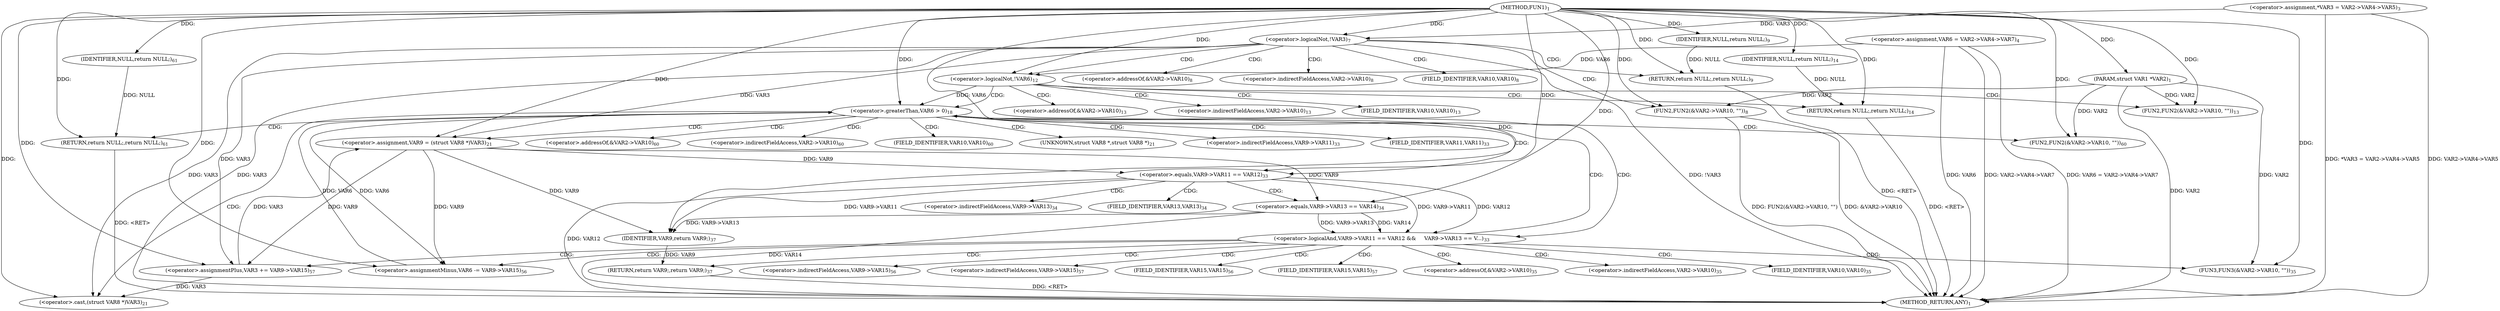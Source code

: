 digraph "FUN1" {  
"8" [label = <(METHOD,FUN1)<SUB>1</SUB>> ]
"101" [label = <(METHOD_RETURN,ANY)<SUB>1</SUB>> ]
"9" [label = <(PARAM,struct VAR1 *VAR2)<SUB>1</SUB>> ]
"12" [label = <(&lt;operator&gt;.assignment,*VAR3 = VAR2-&gt;VAR4-&gt;VAR5)<SUB>3</SUB>> ]
"20" [label = <(&lt;operator&gt;.assignment,VAR6 = VAR2-&gt;VAR4-&gt;VAR7)<SUB>4</SUB>> ]
"93" [label = <(FUN2,FUN2(&amp;VAR2-&gt;VAR10, &quot;&quot;))<SUB>60</SUB>> ]
"99" [label = <(RETURN,return NULL;,return NULL;)<SUB>61</SUB>> ]
"29" [label = <(&lt;operator&gt;.logicalNot,!VAR3)<SUB>7</SUB>> ]
"41" [label = <(&lt;operator&gt;.logicalNot,!VAR6)<SUB>12</SUB>> ]
"53" [label = <(&lt;operator&gt;.greaterThan,VAR6 &gt; 0)<SUB>18</SUB>> ]
"100" [label = <(IDENTIFIER,NULL,return NULL;)<SUB>61</SUB>> ]
"32" [label = <(FUN2,FUN2(&amp;VAR2-&gt;VAR10, &quot;&quot;))<SUB>8</SUB>> ]
"38" [label = <(RETURN,return NULL;,return NULL;)<SUB>9</SUB>> ]
"44" [label = <(FUN2,FUN2(&amp;VAR2-&gt;VAR10, &quot;&quot;))<SUB>13</SUB>> ]
"50" [label = <(RETURN,return NULL;,return NULL;)<SUB>14</SUB>> ]
"57" [label = <(&lt;operator&gt;.assignment,VAR9 = (struct VAR8 *)VAR3)<SUB>21</SUB>> ]
"83" [label = <(&lt;operator&gt;.assignmentMinus,VAR6 -= VAR9-&gt;VAR15)<SUB>56</SUB>> ]
"88" [label = <(&lt;operator&gt;.assignmentPlus,VAR3 += VAR9-&gt;VAR15)<SUB>57</SUB>> ]
"39" [label = <(IDENTIFIER,NULL,return NULL;)<SUB>9</SUB>> ]
"51" [label = <(IDENTIFIER,NULL,return NULL;)<SUB>14</SUB>> ]
"63" [label = <(&lt;operator&gt;.logicalAnd,VAR9-&gt;VAR11 == VAR12 &amp;&amp;
 		    VAR9-&gt;VAR13 == V...)<SUB>33</SUB>> ]
"59" [label = <(&lt;operator&gt;.cast,(struct VAR8 *)VAR3)<SUB>21</SUB>> ]
"75" [label = <(FUN3,FUN3(&amp;VAR2-&gt;VAR10, &quot;&quot;))<SUB>35</SUB>> ]
"81" [label = <(RETURN,return VAR9;,return VAR9;)<SUB>37</SUB>> ]
"64" [label = <(&lt;operator&gt;.equals,VAR9-&gt;VAR11 == VAR12)<SUB>33</SUB>> ]
"69" [label = <(&lt;operator&gt;.equals,VAR9-&gt;VAR13 == VAR14)<SUB>34</SUB>> ]
"82" [label = <(IDENTIFIER,VAR9,return VAR9;)<SUB>37</SUB>> ]
"94" [label = <(&lt;operator&gt;.addressOf,&amp;VAR2-&gt;VAR10)<SUB>60</SUB>> ]
"95" [label = <(&lt;operator&gt;.indirectFieldAccess,VAR2-&gt;VAR10)<SUB>60</SUB>> ]
"33" [label = <(&lt;operator&gt;.addressOf,&amp;VAR2-&gt;VAR10)<SUB>8</SUB>> ]
"45" [label = <(&lt;operator&gt;.addressOf,&amp;VAR2-&gt;VAR10)<SUB>13</SUB>> ]
"85" [label = <(&lt;operator&gt;.indirectFieldAccess,VAR9-&gt;VAR15)<SUB>56</SUB>> ]
"90" [label = <(&lt;operator&gt;.indirectFieldAccess,VAR9-&gt;VAR15)<SUB>57</SUB>> ]
"97" [label = <(FIELD_IDENTIFIER,VAR10,VAR10)<SUB>60</SUB>> ]
"34" [label = <(&lt;operator&gt;.indirectFieldAccess,VAR2-&gt;VAR10)<SUB>8</SUB>> ]
"46" [label = <(&lt;operator&gt;.indirectFieldAccess,VAR2-&gt;VAR10)<SUB>13</SUB>> ]
"60" [label = <(UNKNOWN,struct VAR8 *,struct VAR8 *)<SUB>21</SUB>> ]
"87" [label = <(FIELD_IDENTIFIER,VAR15,VAR15)<SUB>56</SUB>> ]
"92" [label = <(FIELD_IDENTIFIER,VAR15,VAR15)<SUB>57</SUB>> ]
"36" [label = <(FIELD_IDENTIFIER,VAR10,VAR10)<SUB>8</SUB>> ]
"48" [label = <(FIELD_IDENTIFIER,VAR10,VAR10)<SUB>13</SUB>> ]
"65" [label = <(&lt;operator&gt;.indirectFieldAccess,VAR9-&gt;VAR11)<SUB>33</SUB>> ]
"70" [label = <(&lt;operator&gt;.indirectFieldAccess,VAR9-&gt;VAR13)<SUB>34</SUB>> ]
"76" [label = <(&lt;operator&gt;.addressOf,&amp;VAR2-&gt;VAR10)<SUB>35</SUB>> ]
"67" [label = <(FIELD_IDENTIFIER,VAR11,VAR11)<SUB>33</SUB>> ]
"72" [label = <(FIELD_IDENTIFIER,VAR13,VAR13)<SUB>34</SUB>> ]
"77" [label = <(&lt;operator&gt;.indirectFieldAccess,VAR2-&gt;VAR10)<SUB>35</SUB>> ]
"79" [label = <(FIELD_IDENTIFIER,VAR10,VAR10)<SUB>35</SUB>> ]
  "38" -> "101"  [ label = "DDG: &lt;RET&gt;"] 
  "81" -> "101"  [ label = "DDG: &lt;RET&gt;"] 
  "50" -> "101"  [ label = "DDG: &lt;RET&gt;"] 
  "99" -> "101"  [ label = "DDG: &lt;RET&gt;"] 
  "9" -> "101"  [ label = "DDG: VAR2"] 
  "12" -> "101"  [ label = "DDG: VAR2-&gt;VAR4-&gt;VAR5"] 
  "12" -> "101"  [ label = "DDG: *VAR3 = VAR2-&gt;VAR4-&gt;VAR5"] 
  "20" -> "101"  [ label = "DDG: VAR6"] 
  "20" -> "101"  [ label = "DDG: VAR2-&gt;VAR4-&gt;VAR7"] 
  "20" -> "101"  [ label = "DDG: VAR6 = VAR2-&gt;VAR4-&gt;VAR7"] 
  "29" -> "101"  [ label = "DDG: VAR3"] 
  "29" -> "101"  [ label = "DDG: !VAR3"] 
  "32" -> "101"  [ label = "DDG: &amp;VAR2-&gt;VAR10"] 
  "32" -> "101"  [ label = "DDG: FUN2(&amp;VAR2-&gt;VAR10, &quot;&quot;)"] 
  "64" -> "101"  [ label = "DDG: VAR12"] 
  "69" -> "101"  [ label = "DDG: VAR14"] 
  "8" -> "9"  [ label = "DDG: "] 
  "100" -> "99"  [ label = "DDG: NULL"] 
  "8" -> "99"  [ label = "DDG: "] 
  "9" -> "93"  [ label = "DDG: VAR2"] 
  "8" -> "93"  [ label = "DDG: "] 
  "8" -> "100"  [ label = "DDG: "] 
  "12" -> "29"  [ label = "DDG: VAR3"] 
  "8" -> "29"  [ label = "DDG: "] 
  "39" -> "38"  [ label = "DDG: NULL"] 
  "8" -> "38"  [ label = "DDG: "] 
  "20" -> "41"  [ label = "DDG: VAR6"] 
  "8" -> "41"  [ label = "DDG: "] 
  "51" -> "50"  [ label = "DDG: NULL"] 
  "8" -> "50"  [ label = "DDG: "] 
  "41" -> "53"  [ label = "DDG: VAR6"] 
  "83" -> "53"  [ label = "DDG: VAR6"] 
  "8" -> "53"  [ label = "DDG: "] 
  "29" -> "57"  [ label = "DDG: VAR3"] 
  "88" -> "57"  [ label = "DDG: VAR3"] 
  "8" -> "57"  [ label = "DDG: "] 
  "57" -> "83"  [ label = "DDG: VAR9"] 
  "57" -> "88"  [ label = "DDG: VAR9"] 
  "9" -> "32"  [ label = "DDG: VAR2"] 
  "8" -> "32"  [ label = "DDG: "] 
  "8" -> "39"  [ label = "DDG: "] 
  "9" -> "44"  [ label = "DDG: VAR2"] 
  "8" -> "44"  [ label = "DDG: "] 
  "8" -> "51"  [ label = "DDG: "] 
  "53" -> "83"  [ label = "DDG: VAR6"] 
  "8" -> "83"  [ label = "DDG: "] 
  "8" -> "88"  [ label = "DDG: "] 
  "29" -> "88"  [ label = "DDG: VAR3"] 
  "29" -> "59"  [ label = "DDG: VAR3"] 
  "88" -> "59"  [ label = "DDG: VAR3"] 
  "8" -> "59"  [ label = "DDG: "] 
  "64" -> "63"  [ label = "DDG: VAR9-&gt;VAR11"] 
  "64" -> "63"  [ label = "DDG: VAR12"] 
  "69" -> "63"  [ label = "DDG: VAR9-&gt;VAR13"] 
  "69" -> "63"  [ label = "DDG: VAR14"] 
  "82" -> "81"  [ label = "DDG: VAR9"] 
  "57" -> "64"  [ label = "DDG: VAR9"] 
  "8" -> "64"  [ label = "DDG: "] 
  "57" -> "69"  [ label = "DDG: VAR9"] 
  "8" -> "69"  [ label = "DDG: "] 
  "9" -> "75"  [ label = "DDG: VAR2"] 
  "8" -> "75"  [ label = "DDG: "] 
  "57" -> "82"  [ label = "DDG: VAR9"] 
  "64" -> "82"  [ label = "DDG: VAR9-&gt;VAR11"] 
  "69" -> "82"  [ label = "DDG: VAR9-&gt;VAR13"] 
  "8" -> "82"  [ label = "DDG: "] 
  "29" -> "34"  [ label = "CDG: "] 
  "29" -> "32"  [ label = "CDG: "] 
  "29" -> "38"  [ label = "CDG: "] 
  "29" -> "33"  [ label = "CDG: "] 
  "29" -> "36"  [ label = "CDG: "] 
  "29" -> "41"  [ label = "CDG: "] 
  "41" -> "48"  [ label = "CDG: "] 
  "41" -> "46"  [ label = "CDG: "] 
  "41" -> "45"  [ label = "CDG: "] 
  "41" -> "50"  [ label = "CDG: "] 
  "41" -> "44"  [ label = "CDG: "] 
  "41" -> "53"  [ label = "CDG: "] 
  "53" -> "94"  [ label = "CDG: "] 
  "53" -> "60"  [ label = "CDG: "] 
  "53" -> "64"  [ label = "CDG: "] 
  "53" -> "57"  [ label = "CDG: "] 
  "53" -> "99"  [ label = "CDG: "] 
  "53" -> "67"  [ label = "CDG: "] 
  "53" -> "95"  [ label = "CDG: "] 
  "53" -> "65"  [ label = "CDG: "] 
  "53" -> "59"  [ label = "CDG: "] 
  "53" -> "97"  [ label = "CDG: "] 
  "53" -> "93"  [ label = "CDG: "] 
  "53" -> "63"  [ label = "CDG: "] 
  "63" -> "77"  [ label = "CDG: "] 
  "63" -> "75"  [ label = "CDG: "] 
  "63" -> "81"  [ label = "CDG: "] 
  "63" -> "85"  [ label = "CDG: "] 
  "63" -> "92"  [ label = "CDG: "] 
  "63" -> "76"  [ label = "CDG: "] 
  "63" -> "87"  [ label = "CDG: "] 
  "63" -> "90"  [ label = "CDG: "] 
  "63" -> "79"  [ label = "CDG: "] 
  "63" -> "83"  [ label = "CDG: "] 
  "63" -> "53"  [ label = "CDG: "] 
  "63" -> "88"  [ label = "CDG: "] 
  "64" -> "72"  [ label = "CDG: "] 
  "64" -> "69"  [ label = "CDG: "] 
  "64" -> "70"  [ label = "CDG: "] 
}
